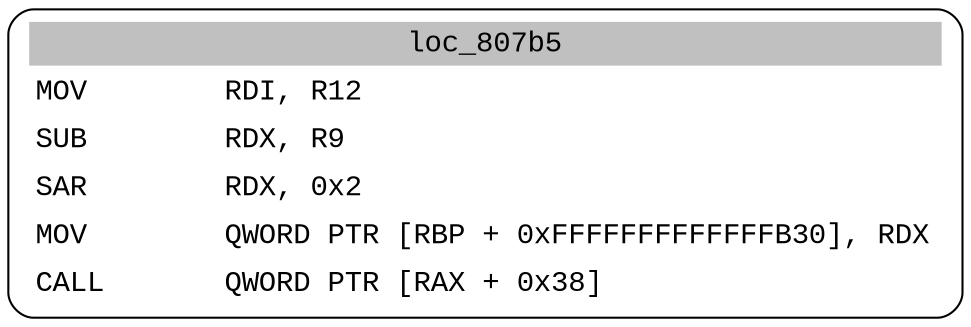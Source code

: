 digraph asm_graph {
1941 [
shape="Mrecord" fontname="Courier New"label =<<table border="0" cellborder="0" cellpadding="3"><tr><td align="center" colspan="2" bgcolor="grey">loc_807b5</td></tr><tr><td align="left">MOV        RDI, R12</td></tr><tr><td align="left">SUB        RDX, R9</td></tr><tr><td align="left">SAR        RDX, 0x2</td></tr><tr><td align="left">MOV        QWORD PTR [RBP + 0xFFFFFFFFFFFFFB30], RDX</td></tr><tr><td align="left">CALL       QWORD PTR [RAX + 0x38]</td></tr></table>> ];
}
